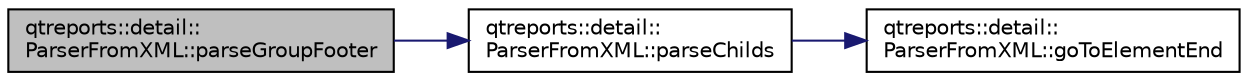digraph "qtreports::detail::ParserFromXML::parseGroupFooter"
{
 // INTERACTIVE_SVG=YES
  bgcolor="transparent";
  edge [fontname="Helvetica",fontsize="10",labelfontname="Helvetica",labelfontsize="10"];
  node [fontname="Helvetica",fontsize="10",shape=record];
  rankdir="LR";
  Node1 [label="qtreports::detail::\lParserFromXML::parseGroupFooter",height=0.2,width=0.4,color="black", fillcolor="grey75", style="filled", fontcolor="black"];
  Node1 -> Node2 [color="midnightblue",fontsize="10",style="solid",fontname="Helvetica"];
  Node2 [label="qtreports::detail::\lParserFromXML::parseChilds",height=0.2,width=0.4,color="black",URL="$classqtreports_1_1detail_1_1_parser_from_x_m_l.html#a905c36f37ab8c2833ab85e4d8c22716f",tooltip="Парсит дочерние тэги объекта object. "];
  Node2 -> Node3 [color="midnightblue",fontsize="10",style="solid",fontname="Helvetica"];
  Node3 [label="qtreports::detail::\lParserFromXML::goToElementEnd",height=0.2,width=0.4,color="black",URL="$classqtreports_1_1detail_1_1_parser_from_x_m_l.html#ace9dca09d283384d721c2a985991c9bf",tooltip="Устанавлиает курсор reader(а) к к началу следующего тэга или к концу документа "];
}
